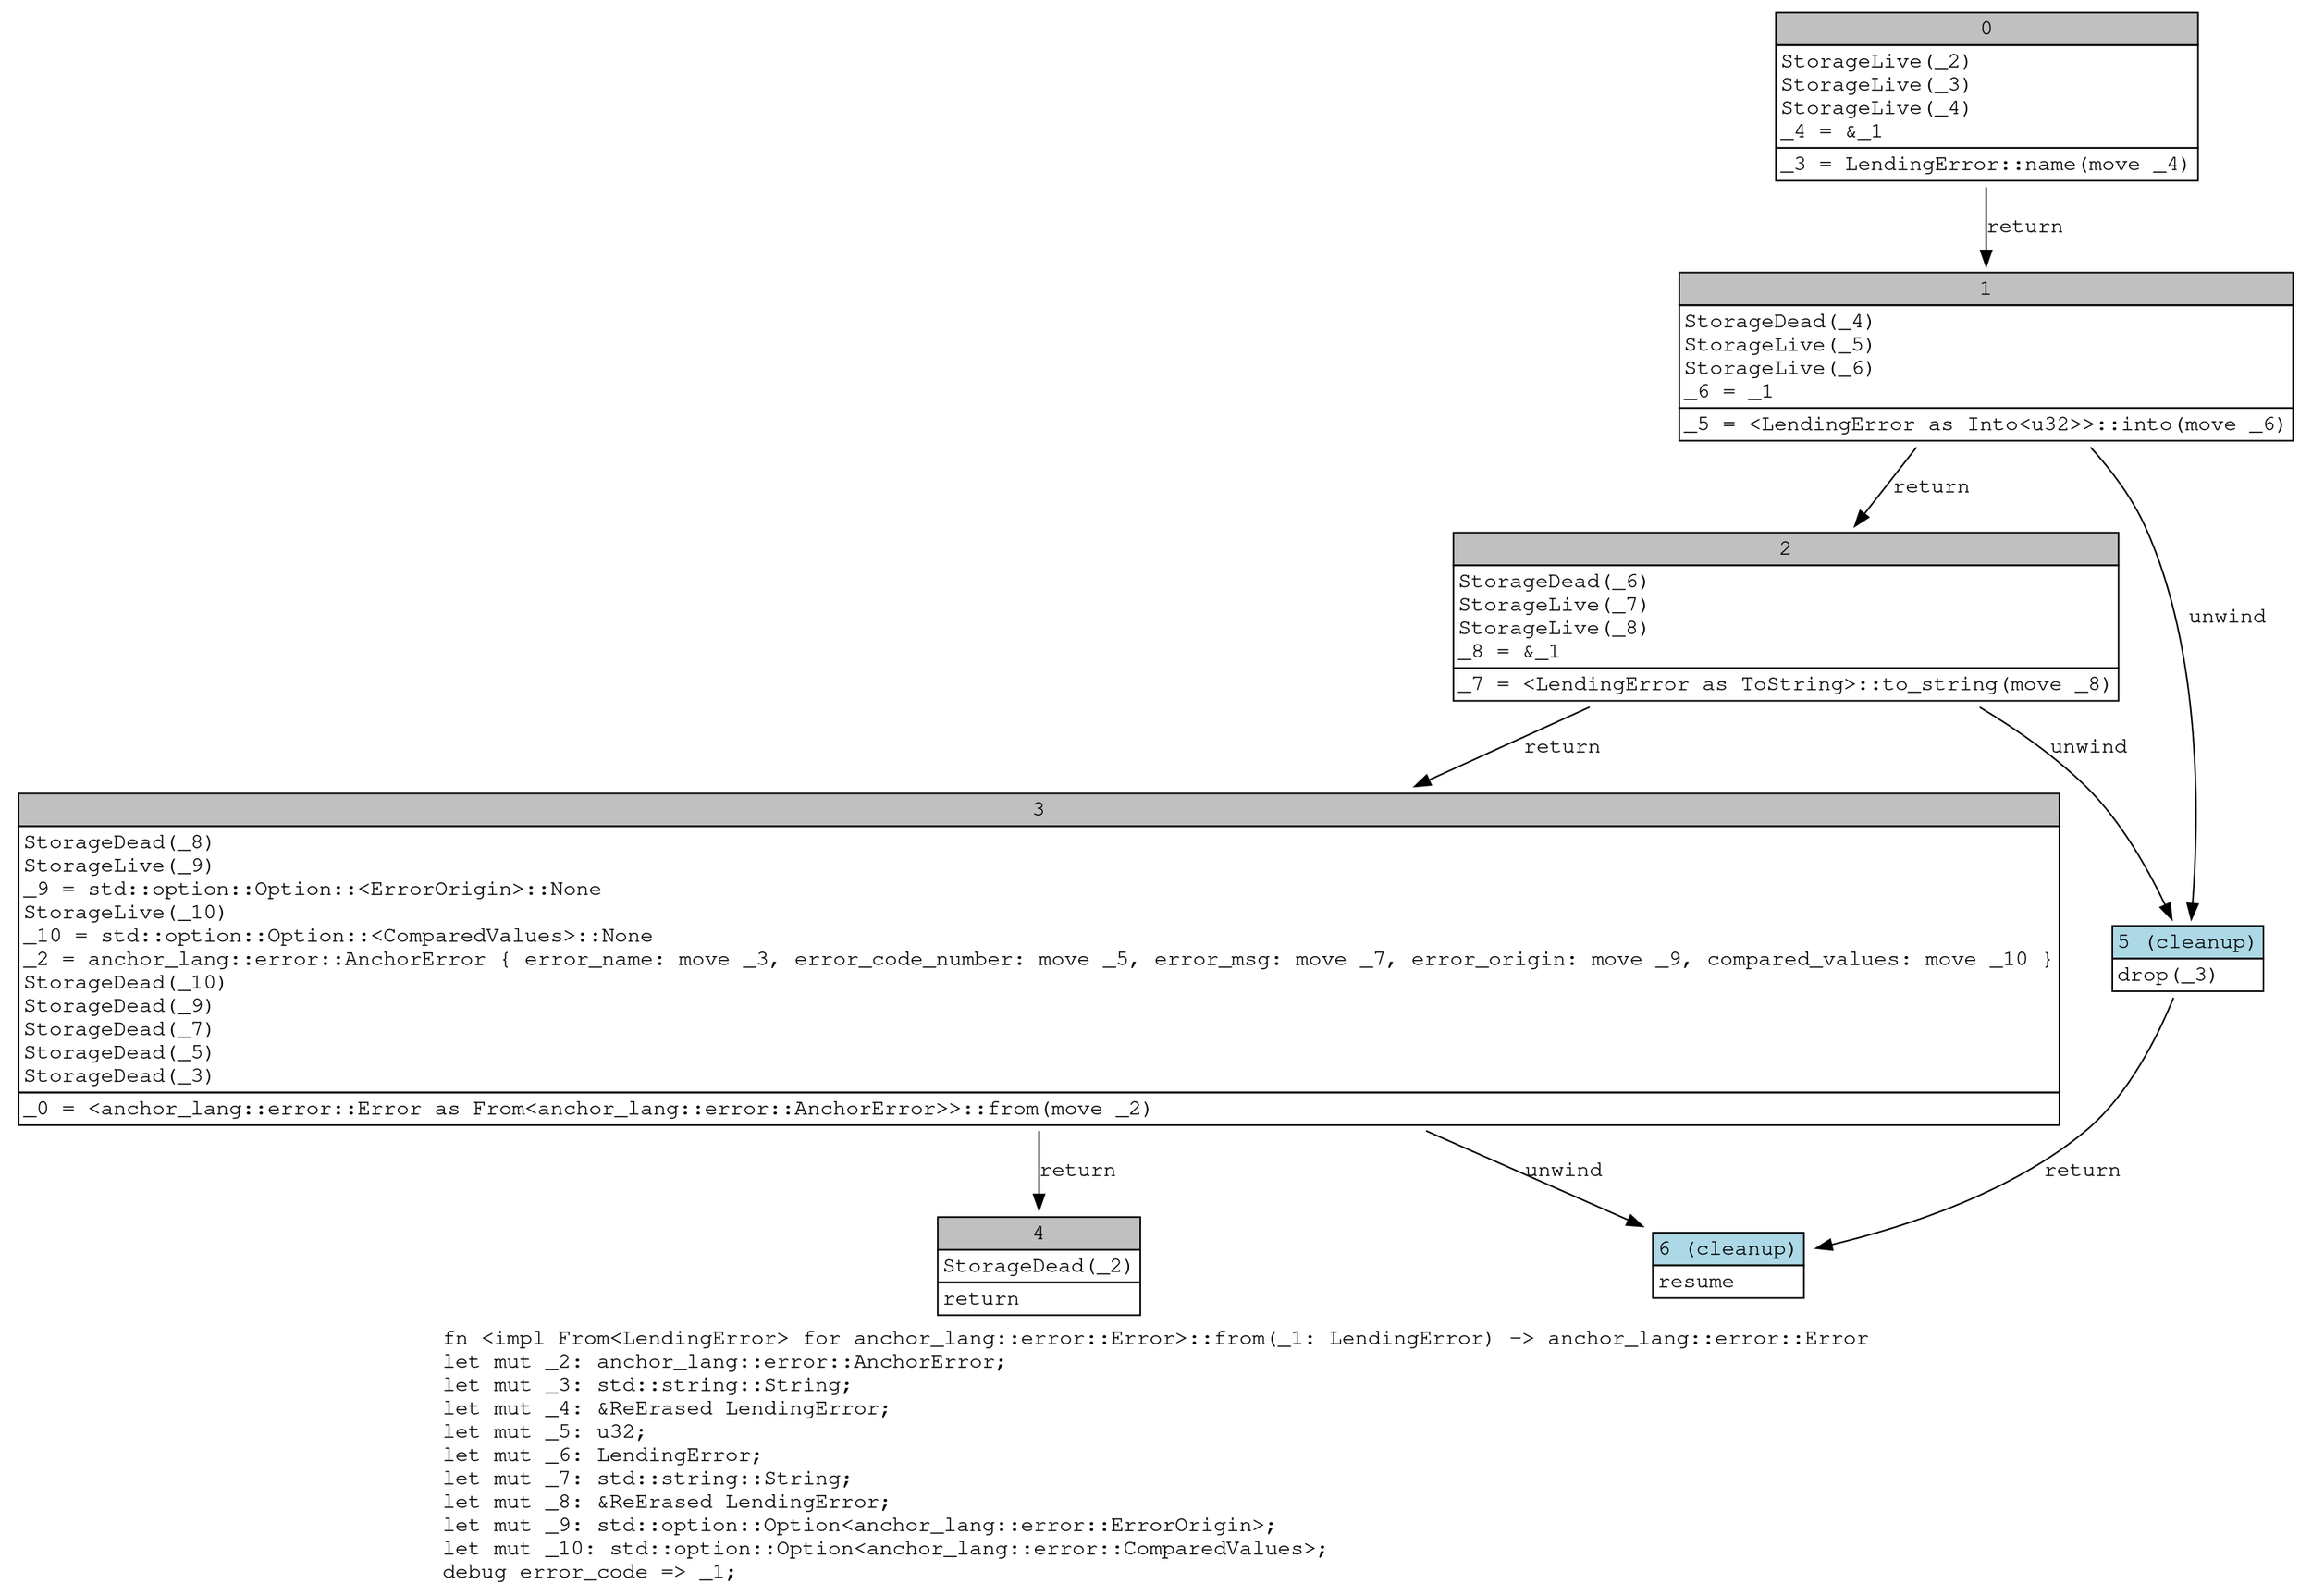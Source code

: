 digraph Mir_0_13016 {
    graph [fontname="Courier, monospace"];
    node [fontname="Courier, monospace"];
    edge [fontname="Courier, monospace"];
    label=<fn &lt;impl From&lt;LendingError&gt; for anchor_lang::error::Error&gt;::from(_1: LendingError) -&gt; anchor_lang::error::Error<br align="left"/>let mut _2: anchor_lang::error::AnchorError;<br align="left"/>let mut _3: std::string::String;<br align="left"/>let mut _4: &amp;ReErased LendingError;<br align="left"/>let mut _5: u32;<br align="left"/>let mut _6: LendingError;<br align="left"/>let mut _7: std::string::String;<br align="left"/>let mut _8: &amp;ReErased LendingError;<br align="left"/>let mut _9: std::option::Option&lt;anchor_lang::error::ErrorOrigin&gt;;<br align="left"/>let mut _10: std::option::Option&lt;anchor_lang::error::ComparedValues&gt;;<br align="left"/>debug error_code =&gt; _1;<br align="left"/>>;
    bb0__0_13016 [shape="none", label=<<table border="0" cellborder="1" cellspacing="0"><tr><td bgcolor="gray" align="center" colspan="1">0</td></tr><tr><td align="left" balign="left">StorageLive(_2)<br/>StorageLive(_3)<br/>StorageLive(_4)<br/>_4 = &amp;_1<br/></td></tr><tr><td align="left">_3 = LendingError::name(move _4)</td></tr></table>>];
    bb1__0_13016 [shape="none", label=<<table border="0" cellborder="1" cellspacing="0"><tr><td bgcolor="gray" align="center" colspan="1">1</td></tr><tr><td align="left" balign="left">StorageDead(_4)<br/>StorageLive(_5)<br/>StorageLive(_6)<br/>_6 = _1<br/></td></tr><tr><td align="left">_5 = &lt;LendingError as Into&lt;u32&gt;&gt;::into(move _6)</td></tr></table>>];
    bb2__0_13016 [shape="none", label=<<table border="0" cellborder="1" cellspacing="0"><tr><td bgcolor="gray" align="center" colspan="1">2</td></tr><tr><td align="left" balign="left">StorageDead(_6)<br/>StorageLive(_7)<br/>StorageLive(_8)<br/>_8 = &amp;_1<br/></td></tr><tr><td align="left">_7 = &lt;LendingError as ToString&gt;::to_string(move _8)</td></tr></table>>];
    bb3__0_13016 [shape="none", label=<<table border="0" cellborder="1" cellspacing="0"><tr><td bgcolor="gray" align="center" colspan="1">3</td></tr><tr><td align="left" balign="left">StorageDead(_8)<br/>StorageLive(_9)<br/>_9 = std::option::Option::&lt;ErrorOrigin&gt;::None<br/>StorageLive(_10)<br/>_10 = std::option::Option::&lt;ComparedValues&gt;::None<br/>_2 = anchor_lang::error::AnchorError { error_name: move _3, error_code_number: move _5, error_msg: move _7, error_origin: move _9, compared_values: move _10 }<br/>StorageDead(_10)<br/>StorageDead(_9)<br/>StorageDead(_7)<br/>StorageDead(_5)<br/>StorageDead(_3)<br/></td></tr><tr><td align="left">_0 = &lt;anchor_lang::error::Error as From&lt;anchor_lang::error::AnchorError&gt;&gt;::from(move _2)</td></tr></table>>];
    bb4__0_13016 [shape="none", label=<<table border="0" cellborder="1" cellspacing="0"><tr><td bgcolor="gray" align="center" colspan="1">4</td></tr><tr><td align="left" balign="left">StorageDead(_2)<br/></td></tr><tr><td align="left">return</td></tr></table>>];
    bb5__0_13016 [shape="none", label=<<table border="0" cellborder="1" cellspacing="0"><tr><td bgcolor="lightblue" align="center" colspan="1">5 (cleanup)</td></tr><tr><td align="left">drop(_3)</td></tr></table>>];
    bb6__0_13016 [shape="none", label=<<table border="0" cellborder="1" cellspacing="0"><tr><td bgcolor="lightblue" align="center" colspan="1">6 (cleanup)</td></tr><tr><td align="left">resume</td></tr></table>>];
    bb0__0_13016 -> bb1__0_13016 [label="return"];
    bb1__0_13016 -> bb2__0_13016 [label="return"];
    bb1__0_13016 -> bb5__0_13016 [label="unwind"];
    bb2__0_13016 -> bb3__0_13016 [label="return"];
    bb2__0_13016 -> bb5__0_13016 [label="unwind"];
    bb3__0_13016 -> bb4__0_13016 [label="return"];
    bb3__0_13016 -> bb6__0_13016 [label="unwind"];
    bb5__0_13016 -> bb6__0_13016 [label="return"];
}

